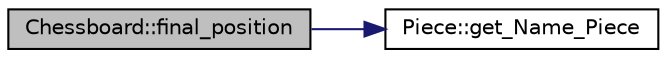 digraph "Chessboard::final_position"
{
 // LATEX_PDF_SIZE
  edge [fontname="Helvetica",fontsize="10",labelfontname="Helvetica",labelfontsize="10"];
  node [fontname="Helvetica",fontsize="10",shape=record];
  rankdir="LR";
  Node1 [label="Chessboard::final_position",height=0.2,width=0.4,color="black", fillcolor="grey75", style="filled", fontcolor="black",tooltip="la position finale du jeu sous une forme canonique, on récupère le contenu de chaque case en parcouta..."];
  Node1 -> Node2 [color="midnightblue",fontsize="10",style="solid",fontname="Helvetica"];
  Node2 [label="Piece::get_Name_Piece",height=0.2,width=0.4,color="black", fillcolor="white", style="filled",URL="$d5/df0/classPiece.html#a622d60ffe801afa5d6dc2a9404e13c84",tooltip="renvoie le nom de la pièce"];
}
